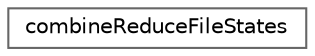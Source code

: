 digraph "Graphical Class Hierarchy"
{
 // LATEX_PDF_SIZE
  bgcolor="transparent";
  edge [fontname=Helvetica,fontsize=10,labelfontname=Helvetica,labelfontsize=10];
  node [fontname=Helvetica,fontsize=10,shape=box,height=0.2,width=0.4];
  rankdir="LR";
  Node0 [id="Node000000",label="combineReduceFileStates",height=0.2,width=0.4,color="grey40", fillcolor="white", style="filled",URL="$classFoam_1_1combineReduceFileStates.html",tooltip=" "];
}

